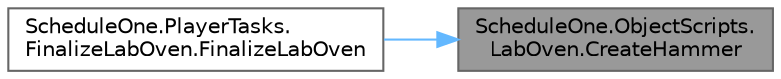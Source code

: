 digraph "ScheduleOne.ObjectScripts.LabOven.CreateHammer"
{
 // LATEX_PDF_SIZE
  bgcolor="transparent";
  edge [fontname=Helvetica,fontsize=10,labelfontname=Helvetica,labelfontsize=10];
  node [fontname=Helvetica,fontsize=10,shape=box,height=0.2,width=0.4];
  rankdir="RL";
  Node1 [id="Node000001",label="ScheduleOne.ObjectScripts.\lLabOven.CreateHammer",height=0.2,width=0.4,color="gray40", fillcolor="grey60", style="filled", fontcolor="black",tooltip=" "];
  Node1 -> Node2 [id="edge1_Node000001_Node000002",dir="back",color="steelblue1",style="solid",tooltip=" "];
  Node2 [id="Node000002",label="ScheduleOne.PlayerTasks.\lFinalizeLabOven.FinalizeLabOven",height=0.2,width=0.4,color="grey40", fillcolor="white", style="filled",URL="$class_schedule_one_1_1_player_tasks_1_1_finalize_lab_oven.html#ab4995ae3e251f1380b08a1b7c31da3da",tooltip=" "];
}
